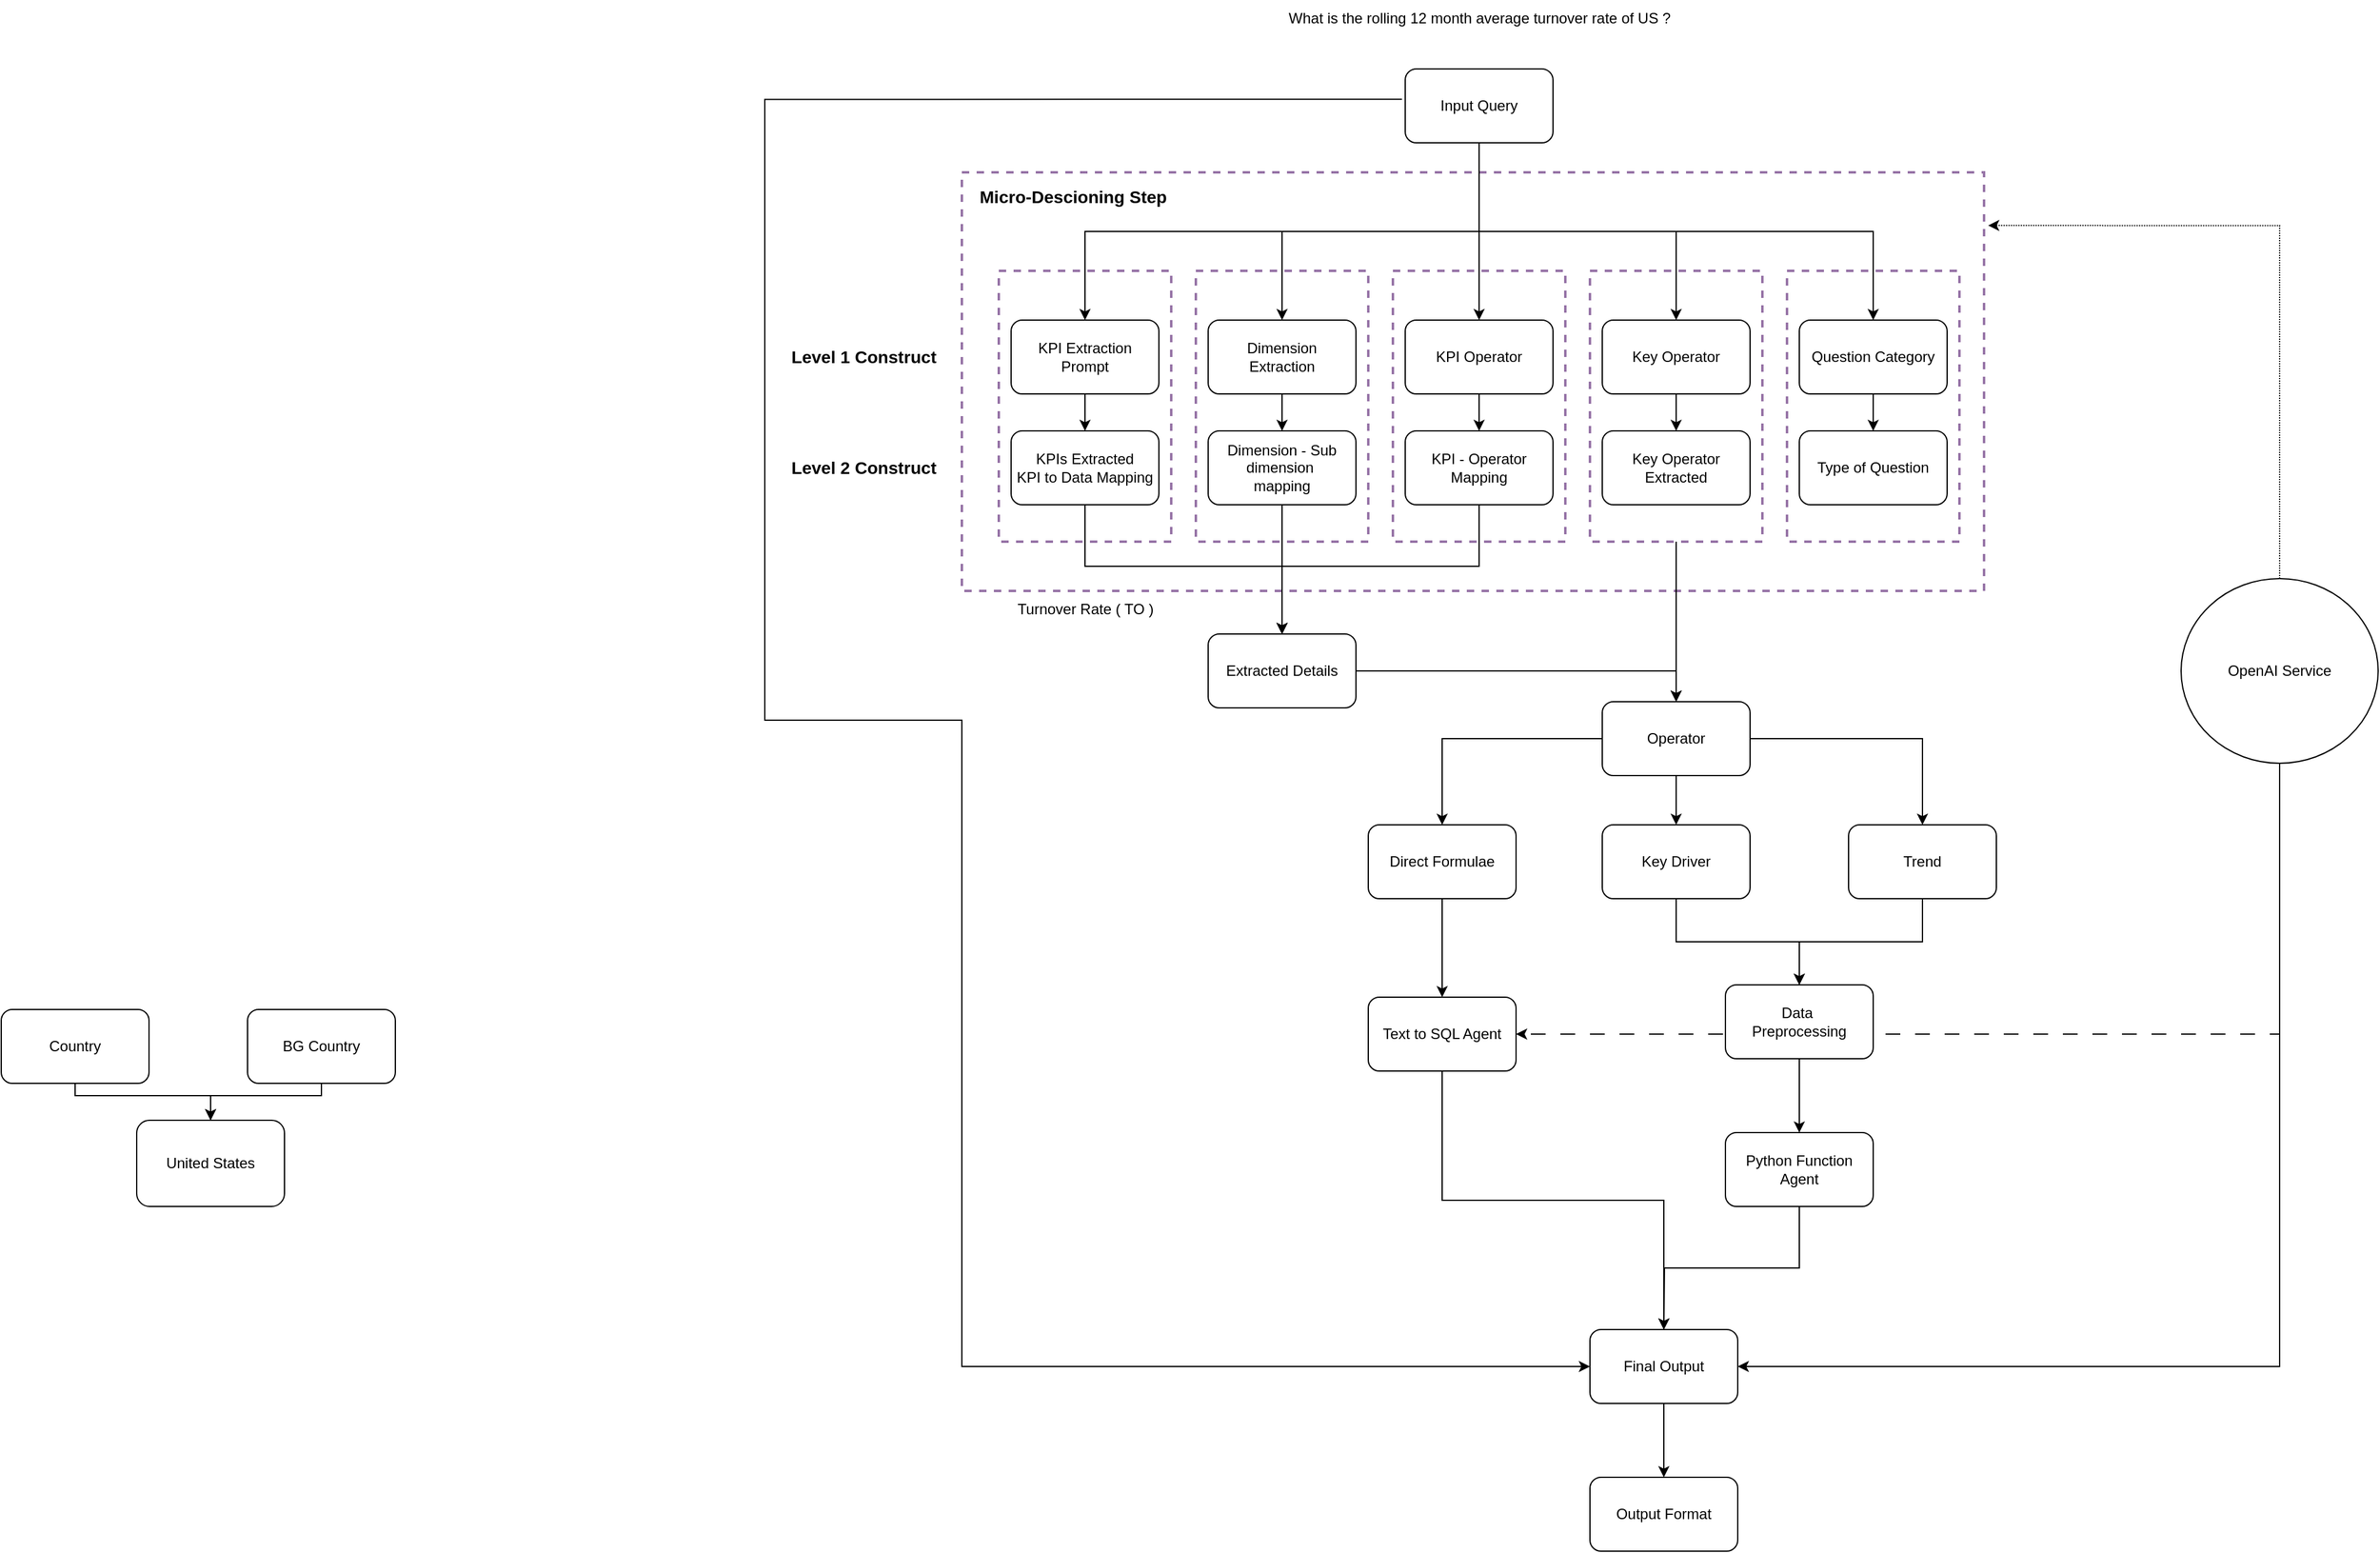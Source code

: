 <mxfile version="24.3.1" type="github" pages="5">
  <diagram name="Complete" id="VDmkInQgDxEiEUcJwZt0">
    <mxGraphModel dx="2261" dy="738" grid="1" gridSize="10" guides="1" tooltips="1" connect="1" arrows="1" fold="1" page="1" pageScale="1" pageWidth="827" pageHeight="1169" math="0" shadow="0">
      <root>
        <mxCell id="0" />
        <mxCell id="1" parent="0" />
        <mxCell id="pOMdyjoe9ijnXIdYbif0-2" value="" style="verticalLabelPosition=bottom;verticalAlign=top;html=1;shape=mxgraph.basic.rect;fillColor2=none;strokeWidth=2;size=20;indent=5;fillColor=none;strokeColor=#9673a6;dashed=1;perimeterSpacing=0;shadow=0;" parent="1" vertex="1">
          <mxGeometry y="140" width="830" height="340" as="geometry" />
        </mxCell>
        <mxCell id="pOMdyjoe9ijnXIdYbif0-1" style="edgeStyle=orthogonalEdgeStyle;rounded=0;orthogonalLoop=1;jettySize=auto;html=1;entryX=1;entryY=0.5;entryDx=0;entryDy=0;exitX=0.5;exitY=1;exitDx=0;exitDy=0;dashed=1;dashPattern=12 12;" parent="1" source="pOMdyjoe9ijnXIdYbif0-59" target="pOMdyjoe9ijnXIdYbif0-50" edge="1">
          <mxGeometry relative="1" as="geometry" />
        </mxCell>
        <UserObject label="" tooltip="KPI Extraction Microservice" id="pOMdyjoe9ijnXIdYbif0-3">
          <mxCell style="verticalLabelPosition=bottom;verticalAlign=top;html=1;shape=mxgraph.basic.rect;fillColor2=none;strokeWidth=2;size=20;indent=5;fillColor=none;strokeColor=#9673a6;dashed=1;perimeterSpacing=0;shadow=0;" parent="1" vertex="1">
            <mxGeometry x="30" y="220" width="140" height="220" as="geometry" />
          </mxCell>
        </UserObject>
        <mxCell id="pOMdyjoe9ijnXIdYbif0-4" value="" style="verticalLabelPosition=bottom;verticalAlign=top;html=1;shape=mxgraph.basic.rect;fillColor2=none;strokeWidth=2;size=20;indent=6.67;fillColor=none;strokeColor=#9673a6;dashed=1;perimeterSpacing=0;shadow=0;" parent="1" vertex="1">
          <mxGeometry x="190" y="220" width="140" height="220" as="geometry" />
        </mxCell>
        <mxCell id="pOMdyjoe9ijnXIdYbif0-5" value="" style="verticalLabelPosition=bottom;verticalAlign=top;html=1;shape=mxgraph.basic.rect;fillColor2=none;strokeWidth=2;size=20;indent=6.67;fillColor=none;strokeColor=#9673a6;dashed=1;perimeterSpacing=0;shadow=0;" parent="1" vertex="1">
          <mxGeometry x="350" y="220" width="140" height="220" as="geometry" />
        </mxCell>
        <mxCell id="pOMdyjoe9ijnXIdYbif0-6" value="" style="edgeStyle=orthogonalEdgeStyle;rounded=0;orthogonalLoop=1;jettySize=auto;html=1;entryX=0.5;entryY=0;entryDx=0;entryDy=0;" parent="1" source="pOMdyjoe9ijnXIdYbif0-7" target="pOMdyjoe9ijnXIdYbif0-40" edge="1">
          <mxGeometry relative="1" as="geometry">
            <mxPoint x="580" y="510" as="targetPoint" />
          </mxGeometry>
        </mxCell>
        <mxCell id="pOMdyjoe9ijnXIdYbif0-7" value="" style="verticalLabelPosition=bottom;verticalAlign=top;html=1;shape=mxgraph.basic.rect;fillColor2=none;strokeWidth=2;size=20;indent=6.67;fillColor=none;strokeColor=#9673a6;dashed=1;perimeterSpacing=0;shadow=0;" parent="1" vertex="1">
          <mxGeometry x="510" y="220" width="140" height="220" as="geometry" />
        </mxCell>
        <mxCell id="pOMdyjoe9ijnXIdYbif0-8" value="" style="verticalLabelPosition=bottom;verticalAlign=top;html=1;shape=mxgraph.basic.rect;fillColor2=none;strokeWidth=2;size=20;indent=6.67;fillColor=none;strokeColor=#9673a6;dashed=1;perimeterSpacing=0;shadow=0;" parent="1" vertex="1">
          <mxGeometry x="670" y="220" width="140" height="220" as="geometry" />
        </mxCell>
        <mxCell id="pOMdyjoe9ijnXIdYbif0-9" style="edgeStyle=orthogonalEdgeStyle;rounded=0;orthogonalLoop=1;jettySize=auto;html=1;exitX=0.5;exitY=1;exitDx=0;exitDy=0;entryX=0.5;entryY=0;entryDx=0;entryDy=0;strokeColor=default;shadow=0;strokeWidth=1;" parent="1" source="pOMdyjoe9ijnXIdYbif0-15" target="pOMdyjoe9ijnXIdYbif0-17" edge="1">
          <mxGeometry relative="1" as="geometry">
            <mxPoint x="420" y="180" as="sourcePoint" />
          </mxGeometry>
        </mxCell>
        <mxCell id="pOMdyjoe9ijnXIdYbif0-10" style="edgeStyle=orthogonalEdgeStyle;rounded=0;orthogonalLoop=1;jettySize=auto;html=1;exitX=0.5;exitY=1;exitDx=0;exitDy=0;entryX=0.5;entryY=0;entryDx=0;entryDy=0;strokeColor=default;shadow=0;strokeWidth=1;" parent="1" source="pOMdyjoe9ijnXIdYbif0-15" target="pOMdyjoe9ijnXIdYbif0-19" edge="1">
          <mxGeometry relative="1" as="geometry">
            <mxPoint x="420" y="180" as="sourcePoint" />
          </mxGeometry>
        </mxCell>
        <mxCell id="pOMdyjoe9ijnXIdYbif0-11" style="edgeStyle=orthogonalEdgeStyle;rounded=0;orthogonalLoop=1;jettySize=auto;html=1;exitX=0.5;exitY=1;exitDx=0;exitDy=0;entryX=0.5;entryY=0;entryDx=0;entryDy=0;strokeColor=default;shadow=0;strokeWidth=1;" parent="1" source="pOMdyjoe9ijnXIdYbif0-15" target="pOMdyjoe9ijnXIdYbif0-21" edge="1">
          <mxGeometry relative="1" as="geometry">
            <mxPoint x="420" y="180" as="sourcePoint" />
          </mxGeometry>
        </mxCell>
        <mxCell id="pOMdyjoe9ijnXIdYbif0-12" style="edgeStyle=orthogonalEdgeStyle;rounded=0;orthogonalLoop=1;jettySize=auto;html=1;exitX=0.5;exitY=1;exitDx=0;exitDy=0;entryX=0.5;entryY=0;entryDx=0;entryDy=0;strokeColor=default;shadow=0;strokeWidth=1;" parent="1" source="pOMdyjoe9ijnXIdYbif0-15" target="pOMdyjoe9ijnXIdYbif0-23" edge="1">
          <mxGeometry relative="1" as="geometry">
            <mxPoint x="420" y="180" as="sourcePoint" />
          </mxGeometry>
        </mxCell>
        <mxCell id="pOMdyjoe9ijnXIdYbif0-13" style="edgeStyle=orthogonalEdgeStyle;rounded=0;orthogonalLoop=1;jettySize=auto;html=1;exitX=0.5;exitY=1;exitDx=0;exitDy=0;entryX=0.5;entryY=0;entryDx=0;entryDy=0;strokeColor=default;shadow=0;strokeWidth=1;" parent="1" source="pOMdyjoe9ijnXIdYbif0-15" target="pOMdyjoe9ijnXIdYbif0-25" edge="1">
          <mxGeometry relative="1" as="geometry">
            <mxPoint x="420" y="180" as="sourcePoint" />
          </mxGeometry>
        </mxCell>
        <mxCell id="pOMdyjoe9ijnXIdYbif0-14" style="edgeStyle=orthogonalEdgeStyle;rounded=0;orthogonalLoop=1;jettySize=auto;html=1;entryX=0;entryY=0.5;entryDx=0;entryDy=0;exitX=-0.022;exitY=0.411;exitDx=0;exitDy=0;exitPerimeter=0;" parent="1" source="pOMdyjoe9ijnXIdYbif0-15" target="pOMdyjoe9ijnXIdYbif0-56" edge="1">
          <mxGeometry relative="1" as="geometry">
            <mxPoint x="330" y="65.003" as="sourcePoint" />
            <mxPoint x="480" y="1104.96" as="targetPoint" />
            <Array as="points">
              <mxPoint x="357" y="80" />
              <mxPoint x="-160" y="80" />
              <mxPoint x="-160" y="585" />
              <mxPoint y="585" />
              <mxPoint y="1110" />
            </Array>
          </mxGeometry>
        </mxCell>
        <mxCell id="pOMdyjoe9ijnXIdYbif0-15" value="Input Query" style="rounded=1;whiteSpace=wrap;html=1;strokeColor=default;shadow=0;strokeWidth=1;" parent="1" vertex="1">
          <mxGeometry x="360" y="56" width="120" height="60" as="geometry" />
        </mxCell>
        <mxCell id="pOMdyjoe9ijnXIdYbif0-16" style="edgeStyle=orthogonalEdgeStyle;rounded=0;orthogonalLoop=1;jettySize=auto;html=1;exitX=0.5;exitY=1;exitDx=0;exitDy=0;entryX=0.5;entryY=0;entryDx=0;entryDy=0;strokeColor=default;shadow=0;strokeWidth=1;" parent="1" source="pOMdyjoe9ijnXIdYbif0-17" target="pOMdyjoe9ijnXIdYbif0-27" edge="1">
          <mxGeometry relative="1" as="geometry" />
        </mxCell>
        <mxCell id="pOMdyjoe9ijnXIdYbif0-17" value="KPI Extraction Prompt" style="rounded=1;whiteSpace=wrap;html=1;strokeColor=default;shadow=0;strokeWidth=1;" parent="1" vertex="1">
          <mxGeometry x="40" y="260" width="120" height="60" as="geometry" />
        </mxCell>
        <mxCell id="pOMdyjoe9ijnXIdYbif0-18" value="" style="edgeStyle=orthogonalEdgeStyle;rounded=0;orthogonalLoop=1;jettySize=auto;html=1;strokeColor=default;shadow=0;strokeWidth=1;" parent="1" source="pOMdyjoe9ijnXIdYbif0-19" target="pOMdyjoe9ijnXIdYbif0-29" edge="1">
          <mxGeometry relative="1" as="geometry" />
        </mxCell>
        <mxCell id="pOMdyjoe9ijnXIdYbif0-19" value="Dimension&lt;br&gt;Extraction" style="rounded=1;whiteSpace=wrap;html=1;strokeColor=default;shadow=0;strokeWidth=1;" parent="1" vertex="1">
          <mxGeometry x="200" y="260" width="120" height="60" as="geometry" />
        </mxCell>
        <mxCell id="pOMdyjoe9ijnXIdYbif0-20" value="" style="edgeStyle=orthogonalEdgeStyle;rounded=0;orthogonalLoop=1;jettySize=auto;html=1;strokeColor=default;shadow=0;strokeWidth=1;" parent="1" source="pOMdyjoe9ijnXIdYbif0-21" target="pOMdyjoe9ijnXIdYbif0-31" edge="1">
          <mxGeometry relative="1" as="geometry" />
        </mxCell>
        <mxCell id="pOMdyjoe9ijnXIdYbif0-21" value="KPI Operator" style="rounded=1;whiteSpace=wrap;html=1;strokeColor=default;shadow=0;strokeWidth=1;" parent="1" vertex="1">
          <mxGeometry x="360" y="260" width="120" height="60" as="geometry" />
        </mxCell>
        <mxCell id="pOMdyjoe9ijnXIdYbif0-22" value="" style="edgeStyle=orthogonalEdgeStyle;rounded=0;orthogonalLoop=1;jettySize=auto;html=1;strokeColor=default;shadow=0;strokeWidth=1;" parent="1" source="pOMdyjoe9ijnXIdYbif0-23" target="pOMdyjoe9ijnXIdYbif0-32" edge="1">
          <mxGeometry relative="1" as="geometry" />
        </mxCell>
        <mxCell id="pOMdyjoe9ijnXIdYbif0-23" value="Key Operator" style="rounded=1;whiteSpace=wrap;html=1;strokeColor=default;shadow=0;strokeWidth=1;" parent="1" vertex="1">
          <mxGeometry x="520" y="260" width="120" height="60" as="geometry" />
        </mxCell>
        <mxCell id="pOMdyjoe9ijnXIdYbif0-24" value="" style="edgeStyle=orthogonalEdgeStyle;rounded=0;orthogonalLoop=1;jettySize=auto;html=1;strokeColor=default;shadow=0;strokeWidth=1;" parent="1" source="pOMdyjoe9ijnXIdYbif0-25" target="pOMdyjoe9ijnXIdYbif0-33" edge="1">
          <mxGeometry relative="1" as="geometry" />
        </mxCell>
        <mxCell id="pOMdyjoe9ijnXIdYbif0-25" value="Question Category" style="rounded=1;whiteSpace=wrap;html=1;strokeColor=default;shadow=0;strokeWidth=1;" parent="1" vertex="1">
          <mxGeometry x="680" y="260" width="120" height="60" as="geometry" />
        </mxCell>
        <mxCell id="pOMdyjoe9ijnXIdYbif0-26" style="edgeStyle=orthogonalEdgeStyle;rounded=0;orthogonalLoop=1;jettySize=auto;html=1;entryX=0.5;entryY=0;entryDx=0;entryDy=0;" parent="1" source="pOMdyjoe9ijnXIdYbif0-27" target="pOMdyjoe9ijnXIdYbif0-35" edge="1">
          <mxGeometry relative="1" as="geometry">
            <mxPoint x="160" y="540" as="targetPoint" />
            <Array as="points">
              <mxPoint x="100" y="460" />
              <mxPoint x="260" y="460" />
            </Array>
          </mxGeometry>
        </mxCell>
        <mxCell id="pOMdyjoe9ijnXIdYbif0-27" value="KPIs Extracted&lt;br&gt;KPI to Data Mapping" style="rounded=1;whiteSpace=wrap;html=1;strokeColor=default;shadow=0;strokeWidth=1;" parent="1" vertex="1">
          <mxGeometry x="40" y="350" width="120" height="60" as="geometry" />
        </mxCell>
        <mxCell id="pOMdyjoe9ijnXIdYbif0-28" style="edgeStyle=orthogonalEdgeStyle;rounded=0;orthogonalLoop=1;jettySize=auto;html=1;exitX=0.5;exitY=1;exitDx=0;exitDy=0;" parent="1" source="pOMdyjoe9ijnXIdYbif0-29" target="pOMdyjoe9ijnXIdYbif0-35" edge="1">
          <mxGeometry relative="1" as="geometry" />
        </mxCell>
        <mxCell id="pOMdyjoe9ijnXIdYbif0-29" value="Dimension - Sub dimension&amp;nbsp;&lt;div&gt;mapping&lt;/div&gt;" style="rounded=1;whiteSpace=wrap;html=1;strokeColor=default;shadow=0;strokeWidth=1;" parent="1" vertex="1">
          <mxGeometry x="200" y="350" width="120" height="60" as="geometry" />
        </mxCell>
        <mxCell id="pOMdyjoe9ijnXIdYbif0-30" style="edgeStyle=orthogonalEdgeStyle;rounded=0;orthogonalLoop=1;jettySize=auto;html=1;exitX=0.5;exitY=1;exitDx=0;exitDy=0;entryX=0.5;entryY=0;entryDx=0;entryDy=0;" parent="1" source="pOMdyjoe9ijnXIdYbif0-31" target="pOMdyjoe9ijnXIdYbif0-35" edge="1">
          <mxGeometry relative="1" as="geometry">
            <mxPoint x="250" y="570" as="targetPoint" />
            <Array as="points">
              <mxPoint x="420" y="460" />
              <mxPoint x="260" y="460" />
            </Array>
          </mxGeometry>
        </mxCell>
        <mxCell id="pOMdyjoe9ijnXIdYbif0-31" value="&lt;div&gt;KPI - Operator Mapping&lt;/div&gt;" style="rounded=1;whiteSpace=wrap;html=1;strokeColor=default;shadow=0;strokeWidth=1;" parent="1" vertex="1">
          <mxGeometry x="360" y="350" width="120" height="60" as="geometry" />
        </mxCell>
        <mxCell id="pOMdyjoe9ijnXIdYbif0-32" value="Key Operator Extracted" style="rounded=1;whiteSpace=wrap;html=1;strokeColor=default;shadow=0;strokeWidth=1;" parent="1" vertex="1">
          <mxGeometry x="520" y="350" width="120" height="60" as="geometry" />
        </mxCell>
        <mxCell id="pOMdyjoe9ijnXIdYbif0-33" value="Type of Question" style="rounded=1;whiteSpace=wrap;html=1;strokeColor=default;shadow=0;strokeWidth=1;" parent="1" vertex="1">
          <mxGeometry x="680" y="350" width="120" height="60" as="geometry" />
        </mxCell>
        <mxCell id="pOMdyjoe9ijnXIdYbif0-34" style="edgeStyle=orthogonalEdgeStyle;rounded=0;orthogonalLoop=1;jettySize=auto;html=1;entryX=0.5;entryY=0;entryDx=0;entryDy=0;" parent="1" source="pOMdyjoe9ijnXIdYbif0-35" target="pOMdyjoe9ijnXIdYbif0-40" edge="1">
          <mxGeometry relative="1" as="geometry" />
        </mxCell>
        <mxCell id="pOMdyjoe9ijnXIdYbif0-35" value="Extracted Details" style="rounded=1;whiteSpace=wrap;html=1;" parent="1" vertex="1">
          <mxGeometry x="200" y="515" width="120" height="60" as="geometry" />
        </mxCell>
        <mxCell id="pOMdyjoe9ijnXIdYbif0-36" value="&lt;h3&gt;Micro-Descioning Step&lt;/h3&gt;" style="text;html=1;align=center;verticalAlign=middle;resizable=0;points=[];autosize=1;strokeColor=none;fillColor=none;" parent="1" vertex="1">
          <mxGeometry y="130" width="180" height="60" as="geometry" />
        </mxCell>
        <mxCell id="pOMdyjoe9ijnXIdYbif0-37" value="&lt;h3&gt;Level 1 Construct&lt;/h3&gt;" style="text;html=1;align=center;verticalAlign=middle;resizable=0;points=[];autosize=1;strokeColor=none;fillColor=none;" parent="1" vertex="1">
          <mxGeometry x="-150" y="260" width="140" height="60" as="geometry" />
        </mxCell>
        <mxCell id="pOMdyjoe9ijnXIdYbif0-38" value="&lt;h3&gt;Level 2 Construct&lt;/h3&gt;" style="text;html=1;align=center;verticalAlign=middle;resizable=0;points=[];autosize=1;strokeColor=none;fillColor=none;" parent="1" vertex="1">
          <mxGeometry x="-150" y="350" width="140" height="60" as="geometry" />
        </mxCell>
        <mxCell id="pOMdyjoe9ijnXIdYbif0-39" style="edgeStyle=orthogonalEdgeStyle;rounded=0;orthogonalLoop=1;jettySize=auto;html=1;exitX=0.5;exitY=1;exitDx=0;exitDy=0;entryX=0.5;entryY=0;entryDx=0;entryDy=0;" parent="1" source="pOMdyjoe9ijnXIdYbif0-40" target="pOMdyjoe9ijnXIdYbif0-46" edge="1">
          <mxGeometry relative="1" as="geometry" />
        </mxCell>
        <mxCell id="pOMdyjoe9ijnXIdYbif0-40" value="&lt;div&gt;Operator&lt;/div&gt;" style="rounded=1;whiteSpace=wrap;html=1;" parent="1" vertex="1">
          <mxGeometry x="520" y="570" width="120" height="60" as="geometry" />
        </mxCell>
        <mxCell id="pOMdyjoe9ijnXIdYbif0-41" style="edgeStyle=orthogonalEdgeStyle;rounded=0;orthogonalLoop=1;jettySize=auto;html=1;entryX=0.5;entryY=0;entryDx=0;entryDy=0;exitX=0;exitY=0.5;exitDx=0;exitDy=0;" parent="1" source="pOMdyjoe9ijnXIdYbif0-40" target="pOMdyjoe9ijnXIdYbif0-44" edge="1">
          <mxGeometry relative="1" as="geometry">
            <mxPoint x="515" y="630" as="sourcePoint" />
          </mxGeometry>
        </mxCell>
        <mxCell id="pOMdyjoe9ijnXIdYbif0-42" style="edgeStyle=orthogonalEdgeStyle;rounded=0;orthogonalLoop=1;jettySize=auto;html=1;entryX=0.5;entryY=0;entryDx=0;entryDy=0;exitX=1;exitY=0.5;exitDx=0;exitDy=0;" parent="1" source="pOMdyjoe9ijnXIdYbif0-40" target="pOMdyjoe9ijnXIdYbif0-48" edge="1">
          <mxGeometry relative="1" as="geometry">
            <mxPoint x="520" y="580" as="sourcePoint" />
          </mxGeometry>
        </mxCell>
        <mxCell id="pOMdyjoe9ijnXIdYbif0-43" value="" style="edgeStyle=orthogonalEdgeStyle;rounded=0;orthogonalLoop=1;jettySize=auto;html=1;" parent="1" source="pOMdyjoe9ijnXIdYbif0-44" target="pOMdyjoe9ijnXIdYbif0-50" edge="1">
          <mxGeometry relative="1" as="geometry" />
        </mxCell>
        <mxCell id="pOMdyjoe9ijnXIdYbif0-44" value="Direct Formulae" style="rounded=1;whiteSpace=wrap;html=1;" parent="1" vertex="1">
          <mxGeometry x="330" y="670" width="120" height="60" as="geometry" />
        </mxCell>
        <mxCell id="pOMdyjoe9ijnXIdYbif0-45" value="" style="edgeStyle=orthogonalEdgeStyle;rounded=0;orthogonalLoop=1;jettySize=auto;html=1;" parent="1" source="pOMdyjoe9ijnXIdYbif0-46" target="pOMdyjoe9ijnXIdYbif0-52" edge="1">
          <mxGeometry relative="1" as="geometry" />
        </mxCell>
        <mxCell id="pOMdyjoe9ijnXIdYbif0-46" value="Key Driver" style="rounded=1;whiteSpace=wrap;html=1;" parent="1" vertex="1">
          <mxGeometry x="520" y="670" width="120" height="60" as="geometry" />
        </mxCell>
        <mxCell id="pOMdyjoe9ijnXIdYbif0-47" style="edgeStyle=orthogonalEdgeStyle;rounded=0;orthogonalLoop=1;jettySize=auto;html=1;entryX=0.5;entryY=0;entryDx=0;entryDy=0;" parent="1" source="pOMdyjoe9ijnXIdYbif0-48" target="pOMdyjoe9ijnXIdYbif0-52" edge="1">
          <mxGeometry relative="1" as="geometry" />
        </mxCell>
        <mxCell id="pOMdyjoe9ijnXIdYbif0-48" value="Trend" style="rounded=1;whiteSpace=wrap;html=1;" parent="1" vertex="1">
          <mxGeometry x="720" y="670" width="120" height="60" as="geometry" />
        </mxCell>
        <mxCell id="pOMdyjoe9ijnXIdYbif0-49" value="" style="edgeStyle=orthogonalEdgeStyle;rounded=0;orthogonalLoop=1;jettySize=auto;html=1;exitX=0.5;exitY=1;exitDx=0;exitDy=0;" parent="1" source="pOMdyjoe9ijnXIdYbif0-50" target="pOMdyjoe9ijnXIdYbif0-56" edge="1">
          <mxGeometry relative="1" as="geometry" />
        </mxCell>
        <mxCell id="pOMdyjoe9ijnXIdYbif0-50" value="Text to SQL Agent" style="rounded=1;whiteSpace=wrap;html=1;" parent="1" vertex="1">
          <mxGeometry x="330" y="810" width="120" height="60" as="geometry" />
        </mxCell>
        <mxCell id="pOMdyjoe9ijnXIdYbif0-51" value="" style="edgeStyle=orthogonalEdgeStyle;rounded=0;orthogonalLoop=1;jettySize=auto;html=1;" parent="1" source="pOMdyjoe9ijnXIdYbif0-52" target="pOMdyjoe9ijnXIdYbif0-54" edge="1">
          <mxGeometry relative="1" as="geometry" />
        </mxCell>
        <mxCell id="pOMdyjoe9ijnXIdYbif0-52" value="Data&amp;nbsp;&lt;div&gt;Preprocessing&lt;/div&gt;" style="rounded=1;whiteSpace=wrap;html=1;" parent="1" vertex="1">
          <mxGeometry x="620" y="800" width="120" height="60" as="geometry" />
        </mxCell>
        <mxCell id="pOMdyjoe9ijnXIdYbif0-53" style="edgeStyle=orthogonalEdgeStyle;rounded=0;orthogonalLoop=1;jettySize=auto;html=1;exitX=0.5;exitY=1;exitDx=0;exitDy=0;" parent="1" source="pOMdyjoe9ijnXIdYbif0-54" edge="1">
          <mxGeometry relative="1" as="geometry">
            <mxPoint x="570" y="1080" as="targetPoint" />
          </mxGeometry>
        </mxCell>
        <mxCell id="pOMdyjoe9ijnXIdYbif0-54" value="Python Function Agent" style="rounded=1;whiteSpace=wrap;html=1;" parent="1" vertex="1">
          <mxGeometry x="620" y="920" width="120" height="60" as="geometry" />
        </mxCell>
        <mxCell id="pOMdyjoe9ijnXIdYbif0-55" style="edgeStyle=orthogonalEdgeStyle;rounded=0;orthogonalLoop=1;jettySize=auto;html=1;exitX=0.5;exitY=1;exitDx=0;exitDy=0;entryX=0.5;entryY=0;entryDx=0;entryDy=0;" parent="1" source="pOMdyjoe9ijnXIdYbif0-56" target="pOMdyjoe9ijnXIdYbif0-57" edge="1">
          <mxGeometry relative="1" as="geometry" />
        </mxCell>
        <mxCell id="pOMdyjoe9ijnXIdYbif0-56" value="Final Output" style="rounded=1;whiteSpace=wrap;html=1;" parent="1" vertex="1">
          <mxGeometry x="510" y="1080" width="120" height="60" as="geometry" />
        </mxCell>
        <mxCell id="pOMdyjoe9ijnXIdYbif0-57" value="Output Format" style="rounded=1;whiteSpace=wrap;html=1;" parent="1" vertex="1">
          <mxGeometry x="510" y="1200" width="120" height="60" as="geometry" />
        </mxCell>
        <mxCell id="pOMdyjoe9ijnXIdYbif0-58" style="edgeStyle=orthogonalEdgeStyle;rounded=0;orthogonalLoop=1;jettySize=auto;html=1;exitX=0.5;exitY=1;exitDx=0;exitDy=0;entryX=1;entryY=0.5;entryDx=0;entryDy=0;" parent="1" source="pOMdyjoe9ijnXIdYbif0-59" target="pOMdyjoe9ijnXIdYbif0-56" edge="1">
          <mxGeometry relative="1" as="geometry" />
        </mxCell>
        <mxCell id="pOMdyjoe9ijnXIdYbif0-59" value="OpenAI Service" style="ellipse;whiteSpace=wrap;html=1;" parent="1" vertex="1">
          <mxGeometry x="990" y="470" width="160" height="150" as="geometry" />
        </mxCell>
        <mxCell id="pOMdyjoe9ijnXIdYbif0-60" style="edgeStyle=orthogonalEdgeStyle;rounded=0;orthogonalLoop=1;jettySize=auto;html=1;exitX=0.5;exitY=0;exitDx=0;exitDy=0;entryX=1.004;entryY=0.127;entryDx=0;entryDy=0;entryPerimeter=0;dashed=1;dashPattern=1 1;" parent="1" source="pOMdyjoe9ijnXIdYbif0-59" target="pOMdyjoe9ijnXIdYbif0-2" edge="1">
          <mxGeometry relative="1" as="geometry" />
        </mxCell>
        <mxCell id="pOMdyjoe9ijnXIdYbif0-71" value="What is the rolling 12 month average turnover rate of US ?" style="text;html=1;align=center;verticalAlign=middle;resizable=0;points=[];autosize=1;strokeColor=none;fillColor=none;" parent="1" vertex="1">
          <mxGeometry x="255" width="330" height="30" as="geometry" />
        </mxCell>
        <mxCell id="pOMdyjoe9ijnXIdYbif0-72" value="Turnover Rate ( TO )" style="text;html=1;align=center;verticalAlign=middle;resizable=0;points=[];autosize=1;strokeColor=none;fillColor=none;" parent="1" vertex="1">
          <mxGeometry x="35" y="480" width="130" height="30" as="geometry" />
        </mxCell>
        <mxCell id="IVOXBov6U1uUz7RGps8Z-1" style="edgeStyle=orthogonalEdgeStyle;rounded=0;orthogonalLoop=1;jettySize=auto;html=1;exitX=0.5;exitY=1;exitDx=0;exitDy=0;entryX=0.5;entryY=0;entryDx=0;entryDy=0;" parent="1" source="pOMdyjoe9ijnXIdYbif0-73" target="pOMdyjoe9ijnXIdYbif0-76" edge="1">
          <mxGeometry relative="1" as="geometry">
            <Array as="points">
              <mxPoint x="-720" y="890" />
              <mxPoint x="-610" y="890" />
            </Array>
          </mxGeometry>
        </mxCell>
        <mxCell id="pOMdyjoe9ijnXIdYbif0-73" value="Country" style="rounded=1;whiteSpace=wrap;html=1;strokeColor=default;shadow=0;strokeWidth=1;" parent="1" vertex="1">
          <mxGeometry x="-780" y="820" width="120" height="60" as="geometry" />
        </mxCell>
        <mxCell id="pOMdyjoe9ijnXIdYbif0-74" value="BG Country" style="rounded=1;whiteSpace=wrap;html=1;strokeColor=default;shadow=0;strokeWidth=1;" parent="1" vertex="1">
          <mxGeometry x="-580" y="820" width="120" height="60" as="geometry" />
        </mxCell>
        <mxCell id="pOMdyjoe9ijnXIdYbif0-75" style="edgeStyle=orthogonalEdgeStyle;rounded=0;orthogonalLoop=1;jettySize=auto;html=1;exitX=0.5;exitY=1;exitDx=0;exitDy=0;entryX=0.5;entryY=0;entryDx=0;entryDy=0;" parent="1" source="pOMdyjoe9ijnXIdYbif0-74" target="pOMdyjoe9ijnXIdYbif0-76" edge="1">
          <mxGeometry relative="1" as="geometry">
            <Array as="points">
              <mxPoint x="-520" y="890" />
              <mxPoint x="-610" y="890" />
            </Array>
          </mxGeometry>
        </mxCell>
        <mxCell id="pOMdyjoe9ijnXIdYbif0-76" value="United States" style="rounded=1;whiteSpace=wrap;html=1;strokeColor=default;shadow=0;strokeWidth=1;" parent="1" vertex="1">
          <mxGeometry x="-670" y="910" width="120" height="70" as="geometry" />
        </mxCell>
      </root>
    </mxGraphModel>
  </diagram>
  <diagram id="XYc0j-mCzIn56ThSKTvm" name="KPI Extraction">
    <mxGraphModel dx="2261" dy="738" grid="1" gridSize="10" guides="1" tooltips="1" connect="1" arrows="1" fold="1" page="1" pageScale="1" pageWidth="827" pageHeight="1169" math="0" shadow="0">
      <root>
        <mxCell id="0" />
        <mxCell id="1" parent="0" />
        <UserObject label="" tooltip="KPI Extraction Microservice" id="2SwSLH-dQ8hCMy-7tPOs-1">
          <mxCell style="verticalLabelPosition=bottom;verticalAlign=top;html=1;shape=mxgraph.basic.rect;fillColor2=none;strokeWidth=2;size=20;indent=5;fillColor=none;strokeColor=#9673a6;dashed=1;perimeterSpacing=0;shadow=0;" parent="1" vertex="1">
            <mxGeometry x="-340" y="320" width="140" height="220" as="geometry" />
          </mxCell>
        </UserObject>
        <mxCell id="2SwSLH-dQ8hCMy-7tPOs-2" style="edgeStyle=orthogonalEdgeStyle;rounded=0;orthogonalLoop=1;jettySize=auto;html=1;exitX=0.5;exitY=1;exitDx=0;exitDy=0;entryX=0.5;entryY=0;entryDx=0;entryDy=0;strokeColor=default;shadow=0;strokeWidth=1;" parent="1" source="2SwSLH-dQ8hCMy-7tPOs-3" target="2SwSLH-dQ8hCMy-7tPOs-4" edge="1">
          <mxGeometry relative="1" as="geometry" />
        </mxCell>
        <mxCell id="2SwSLH-dQ8hCMy-7tPOs-3" value="KPI Extraction Prompt" style="rounded=1;whiteSpace=wrap;html=1;strokeColor=default;shadow=0;strokeWidth=1;" parent="1" vertex="1">
          <mxGeometry x="-330" y="360" width="120" height="60" as="geometry" />
        </mxCell>
        <mxCell id="2SwSLH-dQ8hCMy-7tPOs-4" value="KPIs Extracted&lt;br&gt;KPI to Data Mapping" style="rounded=1;whiteSpace=wrap;html=1;strokeColor=default;shadow=0;strokeWidth=1;" parent="1" vertex="1">
          <mxGeometry x="-330" y="450" width="120" height="60" as="geometry" />
        </mxCell>
        <mxCell id="2SwSLH-dQ8hCMy-7tPOs-5" value="" style="edgeStyle=orthogonalEdgeStyle;rounded=0;orthogonalLoop=1;jettySize=auto;html=1;" parent="1" source="2SwSLH-dQ8hCMy-7tPOs-6" target="2SwSLH-dQ8hCMy-7tPOs-7" edge="1">
          <mxGeometry relative="1" as="geometry" />
        </mxCell>
        <mxCell id="2SwSLH-dQ8hCMy-7tPOs-6" value="Input" style="rounded=1;whiteSpace=wrap;html=1;strokeColor=default;shadow=0;strokeWidth=1;" parent="1" vertex="1">
          <mxGeometry x="-70" y="320" width="120" height="60" as="geometry" />
        </mxCell>
        <mxCell id="2SwSLH-dQ8hCMy-7tPOs-7" value="&lt;div&gt;KPI&lt;/div&gt;Prompt" style="rounded=1;whiteSpace=wrap;html=1;strokeColor=default;shadow=0;strokeWidth=1;" parent="1" vertex="1">
          <mxGeometry x="130" y="320" width="120" height="60" as="geometry" />
        </mxCell>
        <mxCell id="2SwSLH-dQ8hCMy-7tPOs-8" value="&lt;font style=&quot;font-size: 11px;&quot;&gt;Extract KPIS from&amp;nbsp;&lt;/font&gt;&lt;div style=&quot;font-size: 11px;&quot;&gt;&lt;font style=&quot;font-size: 11px;&quot;&gt;query = {query}&lt;/font&gt;&lt;/div&gt;&lt;div style=&quot;font-size: 11px;&quot;&gt;&lt;font style=&quot;font-size: 11px;&quot;&gt;&lt;br&gt;&lt;/font&gt;&lt;/div&gt;&lt;div style=&quot;font-size: 11px;&quot;&gt;&lt;font style=&quot;font-size: 11px;&quot;&gt;these are some possible options&lt;/font&gt;&lt;/div&gt;&lt;div style=&quot;font-size: 11px;&quot;&gt;&lt;font style=&quot;font-size: 11px;&quot;&gt;&lt;br&gt;&lt;/font&gt;&lt;/div&gt;&lt;div style=&quot;font-size: 11px;&quot;&gt;&lt;font style=&quot;font-size: 11px;&quot;&gt;KPI1 = definition&lt;/font&gt;&lt;/div&gt;&lt;div style=&quot;font-size: 11px;&quot;&gt;&lt;font style=&quot;font-size: 11px;&quot;&gt;KPI2 = definition&lt;br&gt;&lt;/font&gt;&lt;/div&gt;&lt;div style=&quot;font-size: 11px;&quot;&gt;&lt;font style=&quot;font-size: 11px;&quot;&gt;..&lt;/font&gt;&lt;/div&gt;&lt;div style=&quot;font-size: 11px;&quot;&gt;&lt;font style=&quot;font-size: 11px;&quot;&gt;..&lt;/font&gt;&lt;/div&gt;&lt;div style=&quot;font-size: 11px;&quot;&gt;&lt;font style=&quot;font-size: 11px;&quot;&gt;&lt;br&gt;&lt;/font&gt;&lt;/div&gt;&lt;div style=&quot;font-size: 11px;&quot;&gt;&lt;font style=&quot;font-size: 11px;&quot;&gt;Using the above information extraction KPIS from given query&lt;/font&gt;&lt;/div&gt;&lt;div style=&quot;font-size: 11px;&quot;&gt;&lt;font style=&quot;font-size: 11px;&quot;&gt;&lt;br&gt;&lt;/font&gt;&lt;/div&gt;&lt;div style=&quot;font-size: 11px;&quot;&gt;&lt;div&gt;&lt;font style=&quot;font-size: 11px;&quot;&gt;query = {query}&lt;/font&gt;&lt;/div&gt;&lt;div&gt;&lt;font style=&quot;font-size: 11px;&quot;&gt;Answer =&amp;nbsp;&lt;/font&gt;&lt;/div&gt;&lt;/div&gt;&lt;div style=&quot;font-size: 11px;&quot;&gt;&lt;font style=&quot;font-size: 11px;&quot;&gt;&lt;br&gt;&lt;/font&gt;&lt;/div&gt;&lt;div style=&quot;font-size: 11px;&quot;&gt;&lt;br&gt;&lt;/div&gt;" style="rounded=1;whiteSpace=wrap;html=1;strokeColor=default;shadow=0;strokeWidth=1;arcSize=2;" parent="1" vertex="1">
          <mxGeometry x="25" y="410" width="330" height="330" as="geometry" />
        </mxCell>
        <mxCell id="2SwSLH-dQ8hCMy-7tPOs-9" value="" style="edgeStyle=orthogonalEdgeStyle;rounded=0;orthogonalLoop=1;jettySize=auto;html=1;exitX=1;exitY=0.5;exitDx=0;exitDy=0;" parent="1" source="2SwSLH-dQ8hCMy-7tPOs-7" edge="1">
          <mxGeometry relative="1" as="geometry">
            <mxPoint x="275" y="350" as="sourcePoint" />
            <mxPoint x="340" y="350" as="targetPoint" />
          </mxGeometry>
        </mxCell>
        <mxCell id="2SwSLH-dQ8hCMy-7tPOs-10" value="Extracted KPI" style="rounded=1;whiteSpace=wrap;html=1;strokeColor=default;shadow=0;strokeWidth=1;" parent="1" vertex="1">
          <mxGeometry x="340" y="320" width="120" height="60" as="geometry" />
        </mxCell>
      </root>
    </mxGraphModel>
  </diagram>
  <diagram id="H3UFuTxDAMYkI0k6wtgH" name="Dimension Extraction">
    <mxGraphModel dx="2390" dy="1230" grid="1" gridSize="10" guides="1" tooltips="1" connect="1" arrows="1" fold="1" page="1" pageScale="1" pageWidth="827" pageHeight="1169" math="0" shadow="0">
      <root>
        <mxCell id="0" />
        <mxCell id="1" parent="0" />
        <mxCell id="0bnm-WWBfVlgTxz5dhvm-37" value="" style="rounded=0;whiteSpace=wrap;html=1;fillColor=none;" parent="1" vertex="1">
          <mxGeometry x="560" y="90" width="180" height="140" as="geometry" />
        </mxCell>
        <mxCell id="0bnm-WWBfVlgTxz5dhvm-4" value="" style="edgeStyle=orthogonalEdgeStyle;rounded=0;orthogonalLoop=1;jettySize=auto;html=1;" parent="1" source="0bnm-WWBfVlgTxz5dhvm-2" target="0bnm-WWBfVlgTxz5dhvm-3" edge="1">
          <mxGeometry relative="1" as="geometry" />
        </mxCell>
        <mxCell id="0bnm-WWBfVlgTxz5dhvm-2" value="User Input" style="ellipse;whiteSpace=wrap;html=1;aspect=fixed;" parent="1" vertex="1">
          <mxGeometry x="205" y="110" width="80" height="80" as="geometry" />
        </mxCell>
        <mxCell id="0bnm-WWBfVlgTxz5dhvm-28" value="" style="edgeStyle=orthogonalEdgeStyle;rounded=0;orthogonalLoop=1;jettySize=auto;html=1;" parent="1" source="0bnm-WWBfVlgTxz5dhvm-3" target="0bnm-WWBfVlgTxz5dhvm-27" edge="1">
          <mxGeometry relative="1" as="geometry" />
        </mxCell>
        <mxCell id="0bnm-WWBfVlgTxz5dhvm-3" value="Retrieve Examples from Vector Store" style="ellipse;whiteSpace=wrap;html=1;" parent="1" vertex="1">
          <mxGeometry x="170" y="290" width="150" height="150" as="geometry" />
        </mxCell>
        <mxCell id="0bnm-WWBfVlgTxz5dhvm-5" value="" style="sketch=0;shadow=0;dashed=0;html=1;strokeColor=none;fillColor=#505050;labelPosition=center;verticalLabelPosition=bottom;verticalAlign=top;outlineConnect=0;align=center;shape=mxgraph.office.databases.web_store;" parent="1" vertex="1">
          <mxGeometry x="600" y="110" width="110" height="110" as="geometry" />
        </mxCell>
        <mxCell id="0bnm-WWBfVlgTxz5dhvm-10" value="&lt;span style=&quot;color: rgb(0, 0, 0); font-family: Helvetica; font-size: 12px; font-style: normal; font-variant-ligatures: normal; font-variant-caps: normal; font-weight: 400; letter-spacing: normal; orphans: 2; text-align: center; text-indent: 0px; text-transform: none; widows: 2; word-spacing: 0px; -webkit-text-stroke-width: 0px; white-space: normal; background-color: rgb(251, 251, 251); text-decoration-thickness: initial; text-decoration-style: initial; text-decoration-color: initial; display: inline !important; float: none;&quot;&gt;Request and Retrieve&lt;/span&gt;" style="text;whiteSpace=wrap;html=1;" parent="1" vertex="1">
          <mxGeometry x="100" y="40" width="80" height="40" as="geometry" />
        </mxCell>
        <mxCell id="0bnm-WWBfVlgTxz5dhvm-11" value="Vector Examples" style="swimlane;fontStyle=0;childLayout=stackLayout;horizontal=1;startSize=30;horizontalStack=0;resizeParent=1;resizeParentMax=0;resizeLast=0;collapsible=1;marginBottom=0;whiteSpace=wrap;html=1;" parent="1" vertex="1">
          <mxGeometry x="380" y="240" width="570" height="210" as="geometry" />
        </mxCell>
        <mxCell id="0bnm-WWBfVlgTxz5dhvm-12" value="Generate Insights for Data &amp;amp; Analytics : {&#39;Function&#39;:&#39;Data &amp;amp; Analytics&#39;}" style="text;strokeColor=none;fillColor=none;align=left;verticalAlign=middle;spacingLeft=4;spacingRight=4;overflow=hidden;points=[[0,0.5],[1,0.5]];portConstraint=eastwest;rotatable=0;whiteSpace=wrap;html=1;" parent="0bnm-WWBfVlgTxz5dhvm-11" vertex="1">
          <mxGeometry y="30" width="570" height="30" as="geometry" />
        </mxCell>
        <mxCell id="0bnm-WWBfVlgTxz5dhvm-13" value="Generate Insights for employees working as Data Scientist. {&#39;Job_Profile&#39; ; &#39;Data Scientist }" style="text;strokeColor=none;fillColor=none;align=left;verticalAlign=middle;spacingLeft=4;spacingRight=4;overflow=hidden;points=[[0,0.5],[1,0.5]];portConstraint=eastwest;rotatable=0;whiteSpace=wrap;html=1;" parent="0bnm-WWBfVlgTxz5dhvm-11" vertex="1">
          <mxGeometry y="60" width="570" height="30" as="geometry" />
        </mxCell>
        <mxCell id="0bnm-WWBfVlgTxz5dhvm-15" value="Generate Insights for expert Data Scientist employees. {&#39;Job_Profile&#39;:&#39;Expert Data Scientist&#39;}" style="text;strokeColor=none;fillColor=none;align=left;verticalAlign=middle;spacingLeft=4;spacingRight=4;overflow=hidden;points=[[0,0.5],[1,0.5]];portConstraint=eastwest;rotatable=0;whiteSpace=wrap;html=1;" parent="0bnm-WWBfVlgTxz5dhvm-11" vertex="1">
          <mxGeometry y="90" width="570" height="30" as="geometry" />
        </mxCell>
        <mxCell id="0bnm-WWBfVlgTxz5dhvm-16" value="Generate Insights for Data Analytics &amp;amp; Insights employees. {&#39;Job_Family&#39; :&#39;Data Analytics &amp;amp; Insights&#39;}" style="text;strokeColor=none;fillColor=none;align=left;verticalAlign=middle;spacingLeft=4;spacingRight=4;overflow=hidden;points=[[0,0.5],[1,0.5]];portConstraint=eastwest;rotatable=0;whiteSpace=wrap;html=1;" parent="0bnm-WWBfVlgTxz5dhvm-11" vertex="1">
          <mxGeometry y="120" width="570" height="30" as="geometry" />
        </mxCell>
        <mxCell id="0bnm-WWBfVlgTxz5dhvm-17" value="Generate Insights for employees working as Data Science. {&#39;Job_Family&#39;:&#39;Data Science&#39;}" style="text;strokeColor=none;fillColor=none;align=left;verticalAlign=middle;spacingLeft=4;spacingRight=4;overflow=hidden;points=[[0,0.5],[1,0.5]];portConstraint=eastwest;rotatable=0;whiteSpace=wrap;html=1;" parent="0bnm-WWBfVlgTxz5dhvm-11" vertex="1">
          <mxGeometry y="150" width="570" height="30" as="geometry" />
        </mxCell>
        <mxCell id="0bnm-WWBfVlgTxz5dhvm-14" value="Generate Insights for Data Science employees. {&#39;Job_Family&#39;:&#39;Data Science&#39;}" style="text;strokeColor=none;fillColor=none;align=left;verticalAlign=middle;spacingLeft=4;spacingRight=4;overflow=hidden;points=[[0,0.5],[1,0.5]];portConstraint=eastwest;rotatable=0;whiteSpace=wrap;html=1;" parent="0bnm-WWBfVlgTxz5dhvm-11" vertex="1">
          <mxGeometry y="180" width="570" height="30" as="geometry" />
        </mxCell>
        <mxCell id="0bnm-WWBfVlgTxz5dhvm-33" value="" style="edgeStyle=orthogonalEdgeStyle;rounded=0;orthogonalLoop=1;jettySize=auto;html=1;" parent="1" source="0bnm-WWBfVlgTxz5dhvm-35" target="0bnm-WWBfVlgTxz5dhvm-32" edge="1">
          <mxGeometry relative="1" as="geometry" />
        </mxCell>
        <mxCell id="0bnm-WWBfVlgTxz5dhvm-27" value="Categories&lt;div&gt;Function : &#39;Data &amp;amp; Analytics&#39;&lt;/div&gt;&lt;div&gt;Job Profile: &#39;Data Scientist&#39;,&#39;Expert Data Scientist&#39;&#39;&lt;/div&gt;&lt;div&gt;Job Family: &#39;Data Science&#39;, &#39;Data Analytics &amp;amp; Insights&#39;&lt;/div&gt;" style="whiteSpace=wrap;html=1;" parent="1" vertex="1">
          <mxGeometry x="70" y="580" width="350" height="110" as="geometry" />
        </mxCell>
        <mxCell id="0bnm-WWBfVlgTxz5dhvm-45" value="" style="edgeStyle=orthogonalEdgeStyle;rounded=0;orthogonalLoop=1;jettySize=auto;html=1;" parent="1" source="0bnm-WWBfVlgTxz5dhvm-32" target="0bnm-WWBfVlgTxz5dhvm-44" edge="1">
          <mxGeometry relative="1" as="geometry" />
        </mxCell>
        <mxCell id="0bnm-WWBfVlgTxz5dhvm-32" value="&lt;p style=&quot;font-size: 11px;&quot; class=&quot;MsoNormal&quot;&gt;&lt;font style=&quot;font-size: 11px;&quot;&gt;Your task is to extract specific business information from an input query. This information includes business-level demographics, employee&amp;nbsp;demographics, and work-related details etc..&amp;nbsp;&lt;span style=&quot;background-color: initial;&quot;&gt;Please consider the following categories name, their &lt;/span&gt;&lt;span style=&quot;background-color: initial;&quot;&gt;respective description and their relevant values as a knowledge base for &lt;/span&gt;&lt;span style=&quot;background-color: initial;&quot;&gt;extraction:&lt;/span&gt;&lt;/font&gt;&lt;/p&gt;&lt;p style=&quot;font-size: 11px;&quot; class=&quot;MsoNormal&quot;&gt;&lt;font style=&quot;font-size: 11px;&quot;&gt;{categories}&lt;/font&gt;&lt;/p&gt;&lt;p style=&quot;font-size: 11px;&quot; class=&quot;MsoNormal&quot;&gt;&lt;font style=&quot;font-size: 11px;&quot;&gt;&amp;lt;instructions&amp;gt;&lt;/font&gt;&lt;/p&gt;&lt;font style=&quot;font-size: 11px;&quot;&gt;&lt;br&gt;&lt;/font&gt;&lt;p style=&quot;font-size: 11px;&quot; class=&quot;MsoNormal&quot;&gt;&lt;font style=&quot;font-size: 11px;&quot;&gt;To extract the required details, please follow these&lt;br&gt;instructions carefully:&lt;/font&gt;&lt;/p&gt;&lt;p style=&quot;font-size: 11px;&quot; class=&quot;MsoNormal&quot;&gt;&lt;font style=&quot;font-size: 11px;&quot;&gt;- Start by identifying the specific category name from the&lt;br&gt;options provided above.&lt;/font&gt;&lt;/p&gt;&lt;p style=&quot;font-size: 11px;&quot; class=&quot;MsoNormal&quot;&gt;&lt;font style=&quot;font-size: 11px;&quot;&gt;- Once you have identified the category, from given possible values, selct the one that seems most relevant. Do not change the value text.&lt;/font&gt;&lt;/p&gt;&lt;p style=&quot;font-size: 11px;&quot; class=&quot;MsoNormal&quot;&gt;&lt;font style=&quot;font-size: 11px;&quot;&gt;- It is very important to maintain the same/exact names for&amp;nbsp;the categories and values provided. Do not add any extra information or make any assumptions.&lt;/font&gt;&lt;/p&gt;&lt;p style=&quot;font-size: 11px;&quot; class=&quot;MsoNormal&quot;&gt;&lt;font style=&quot;font-size: 11px;&quot;&gt;- The final output should be in JSON format, with the&amp;nbsp;required information extracted. If no filters are extracted, simply return&lt;br&gt;&#39;{{&#39;None&#39;: &#39;None&#39;}}&#39;.&lt;/font&gt;&lt;/p&gt;&lt;p style=&quot;font-size: 11px;&quot; class=&quot;MsoNormal&quot;&gt;&lt;font style=&quot;font-size: 11px;&quot;&gt;- Below are some sample scenarios that provide a basic&amp;nbsp;understanding of how different categories and values can be captured from the&amp;nbsp;input. The final answer may contain a combination of multiple categories, which can be understood by analyzing multiple samples. Therefore, it is crucial to understand the requirements properly and provide an accurate answer.&lt;/font&gt;&lt;/p&gt;&lt;p style=&quot;font-size: 11px;&quot; class=&quot;MsoNormal&quot;&gt;&lt;font style=&quot;font-size: 11px;&quot;&gt;- Before providing the final answer, validate the details&amp;nbsp;that have been extracted.&lt;/font&gt;&lt;/p&gt;&lt;p style=&quot;font-size: 11px;&quot; class=&quot;MsoNormal&quot;&gt;&lt;font style=&quot;font-size: 11px;&quot;&gt;- User might input abbreviations, do replace them with actual&amp;nbsp;values as mentioned in above values.&lt;/font&gt;&lt;/p&gt;&lt;p style=&quot;font-size: 11px;&quot; class=&quot;MsoNormal&quot;&gt;&lt;font style=&quot;font-size: 11px;&quot;&gt;Please ensure that you follow these instructions precisely to extract the required information accurately.&amp;nbsp;&lt;/font&gt;&lt;/p&gt;&lt;p style=&quot;font-size: 11px;&quot; class=&quot;MsoNormal&quot;&gt;&lt;span style=&quot;background-color: initial;&quot;&gt;&lt;font style=&quot;font-size: 11px;&quot;&gt;&amp;lt;/instructions&amp;gt;&lt;/font&gt;&lt;/span&gt;&lt;/p&gt;&lt;p style=&quot;font-size: 11px;&quot; class=&quot;MsoNormal&quot;&gt;&lt;font style=&quot;font-size: 11px;&quot;&gt;&lt;br&gt;&lt;/font&gt;&lt;/p&gt;&lt;p style=&quot;font-size: 11px;&quot; class=&quot;MsoNormal&quot;&gt;&lt;font style=&quot;font-size: 11px;&quot;&gt;{examples}&lt;/font&gt;&lt;/p&gt;&lt;p style=&quot;font-size: 11px;&quot; class=&quot;MsoNormal&quot;&gt;&lt;font style=&quot;font-size: 11px;&quot;&gt;Query: {input};&lt;/font&gt;&lt;/p&gt;&lt;span style=&quot;font-family: Calibri, sans-serif; font-size: 11px;&quot;&gt;&lt;font style=&quot;font-size: 11px;&quot;&gt;Answer:&amp;nbsp;&lt;/font&gt;&lt;/span&gt;" style="whiteSpace=wrap;html=1;align=left;" parent="1" vertex="1">
          <mxGeometry x="770" y="490" width="980" height="520" as="geometry" />
        </mxCell>
        <mxCell id="0bnm-WWBfVlgTxz5dhvm-41" value="" style="endArrow=classic;startArrow=classic;html=1;rounded=0;exitX=0;exitY=0.5;exitDx=0;exitDy=0;entryX=0.5;entryY=0;entryDx=0;entryDy=0;edgeStyle=orthogonalEdgeStyle;" parent="1" source="0bnm-WWBfVlgTxz5dhvm-3" target="0bnm-WWBfVlgTxz5dhvm-37" edge="1">
          <mxGeometry width="50" height="50" relative="1" as="geometry">
            <mxPoint x="410" y="290" as="sourcePoint" />
            <mxPoint x="460" y="240" as="targetPoint" />
            <Array as="points">
              <mxPoint x="80" y="365" />
              <mxPoint x="80" y="40" />
              <mxPoint x="650" y="40" />
            </Array>
          </mxGeometry>
        </mxCell>
        <mxCell id="0bnm-WWBfVlgTxz5dhvm-43" style="edgeStyle=orthogonalEdgeStyle;rounded=0;orthogonalLoop=1;jettySize=auto;html=1;entryX=0;entryY=0.5;entryDx=0;entryDy=0;" parent="1" source="0bnm-WWBfVlgTxz5dhvm-42" target="0bnm-WWBfVlgTxz5dhvm-3" edge="1">
          <mxGeometry relative="1" as="geometry">
            <Array as="points">
              <mxPoint x="30" y="1085" />
              <mxPoint x="30" y="365" />
            </Array>
          </mxGeometry>
        </mxCell>
        <mxCell id="0bnm-WWBfVlgTxz5dhvm-46" style="edgeStyle=orthogonalEdgeStyle;rounded=0;orthogonalLoop=1;jettySize=auto;html=1;exitX=1;exitY=0.5;exitDx=0;exitDy=0;entryX=0;entryY=0.5;entryDx=0;entryDy=0;" parent="1" source="0bnm-WWBfVlgTxz5dhvm-42" target="0bnm-WWBfVlgTxz5dhvm-44" edge="1">
          <mxGeometry relative="1" as="geometry" />
        </mxCell>
        <mxCell id="0bnm-WWBfVlgTxz5dhvm-42" value="OpenAI Service" style="ellipse;whiteSpace=wrap;html=1;" parent="1" vertex="1">
          <mxGeometry x="160" y="1010" width="150" height="150" as="geometry" />
        </mxCell>
        <mxCell id="0bnm-WWBfVlgTxz5dhvm-44" value="&lt;p style=&quot;&quot; class=&quot;MsoNormal&quot;&gt;&lt;font style=&quot;font-size: 15px;&quot;&gt;Final Output&lt;/font&gt;&lt;/p&gt;" style="whiteSpace=wrap;html=1;align=center;" parent="1" vertex="1">
          <mxGeometry x="910" y="1120" width="300" height="90" as="geometry" />
        </mxCell>
        <mxCell id="qSXW0cZ4mItNUAgYcORs-1" value="" style="edgeStyle=orthogonalEdgeStyle;rounded=0;orthogonalLoop=1;jettySize=auto;html=1;" edge="1" parent="1" source="0bnm-WWBfVlgTxz5dhvm-27" target="0bnm-WWBfVlgTxz5dhvm-35">
          <mxGeometry relative="1" as="geometry">
            <mxPoint x="510" y="639" as="sourcePoint" />
            <mxPoint x="790" y="750" as="targetPoint" />
          </mxGeometry>
        </mxCell>
        <mxCell id="0bnm-WWBfVlgTxz5dhvm-35" value="&lt;span style=&quot;color: rgb(0, 0, 0); font-family: Helvetica; font-size: 12px; font-style: normal; font-variant-ligatures: normal; font-variant-caps: normal; font-weight: 400; letter-spacing: normal; orphans: 2; text-align: center; text-indent: 0px; text-transform: none; widows: 2; word-spacing: 0px; -webkit-text-stroke-width: 0px; white-space: normal; background-color: rgb(251, 251, 251); text-decoration-thickness: initial; text-decoration-style: initial; text-decoration-color: initial; display: inline !important; float: none;&quot;&gt;Prompt Creation&lt;/span&gt;" style="text;whiteSpace=wrap;html=1;" parent="1" vertex="1">
          <mxGeometry x="570" y="680" width="50" height="30" as="geometry" />
        </mxCell>
      </root>
    </mxGraphModel>
  </diagram>
  <diagram id="LTJZ62hpNSIfkiR6SkJi" name="KPI Operator">
    <mxGraphModel dx="1434" dy="738" grid="1" gridSize="10" guides="1" tooltips="1" connect="1" arrows="1" fold="1" page="1" pageScale="1" pageWidth="827" pageHeight="1169" math="0" shadow="0">
      <root>
        <mxCell id="0" />
        <mxCell id="1" parent="0" />
        <mxCell id="nuyvD0rmMs51-Muy1Lj1-5" value="" style="edgeStyle=orthogonalEdgeStyle;rounded=0;orthogonalLoop=1;jettySize=auto;html=1;" parent="1" source="nuyvD0rmMs51-Muy1Lj1-6" target="nuyvD0rmMs51-Muy1Lj1-7" edge="1">
          <mxGeometry relative="1" as="geometry" />
        </mxCell>
        <mxCell id="nuyvD0rmMs51-Muy1Lj1-6" value="Input" style="rounded=1;whiteSpace=wrap;html=1;strokeColor=default;shadow=0;strokeWidth=1;" parent="1" vertex="1">
          <mxGeometry x="210" y="90" width="120" height="60" as="geometry" />
        </mxCell>
        <mxCell id="nuyvD0rmMs51-Muy1Lj1-7" value="&lt;div&gt;KPI Operator&lt;/div&gt;Prompt" style="rounded=1;whiteSpace=wrap;html=1;strokeColor=default;shadow=0;strokeWidth=1;" parent="1" vertex="1">
          <mxGeometry x="410" y="90" width="120" height="60" as="geometry" />
        </mxCell>
        <mxCell id="nuyvD0rmMs51-Muy1Lj1-8" value="&lt;font style=&quot;font-size: 11px;&quot;&gt;Extract KPIS from&amp;nbsp;&lt;/font&gt;&lt;div style=&quot;font-size: 11px;&quot;&gt;&lt;font style=&quot;font-size: 11px;&quot;&gt;query = {query}&lt;/font&gt;&lt;/div&gt;&lt;div style=&quot;font-size: 11px;&quot;&gt;&lt;font style=&quot;font-size: 11px;&quot;&gt;&lt;br&gt;&lt;/font&gt;&lt;/div&gt;&lt;div style=&quot;font-size: 11px;&quot;&gt;&lt;font style=&quot;font-size: 11px;&quot;&gt;these are some possible options&lt;/font&gt;&lt;/div&gt;&lt;div style=&quot;font-size: 11px;&quot;&gt;&lt;font style=&quot;font-size: 11px;&quot;&gt;&lt;br&gt;&lt;/font&gt;&lt;/div&gt;&lt;div style=&quot;font-size: 11px;&quot;&gt;&lt;font style=&quot;font-size: 11px;&quot;&gt;KPI1 = definition&lt;/font&gt;&lt;/div&gt;&lt;div style=&quot;font-size: 11px;&quot;&gt;&lt;font style=&quot;font-size: 11px;&quot;&gt;KPI2 = definition&lt;br&gt;&lt;/font&gt;&lt;/div&gt;&lt;div style=&quot;font-size: 11px;&quot;&gt;&lt;font style=&quot;font-size: 11px;&quot;&gt;..&lt;/font&gt;&lt;/div&gt;&lt;div style=&quot;font-size: 11px;&quot;&gt;&lt;font style=&quot;font-size: 11px;&quot;&gt;..&lt;/font&gt;&lt;/div&gt;&lt;div style=&quot;font-size: 11px;&quot;&gt;&lt;font style=&quot;font-size: 11px;&quot;&gt;&lt;br&gt;&lt;/font&gt;&lt;/div&gt;&lt;div style=&quot;font-size: 11px;&quot;&gt;&lt;font style=&quot;font-size: 11px;&quot;&gt;Using the above information extraction KPIS from given query&lt;/font&gt;&lt;/div&gt;&lt;div style=&quot;font-size: 11px;&quot;&gt;&lt;font style=&quot;font-size: 11px;&quot;&gt;&lt;br&gt;&lt;/font&gt;&lt;/div&gt;&lt;div style=&quot;font-size: 11px;&quot;&gt;&lt;div&gt;&lt;font style=&quot;font-size: 11px;&quot;&gt;query = {query}&lt;/font&gt;&lt;/div&gt;&lt;div&gt;&lt;font style=&quot;font-size: 11px;&quot;&gt;Answer =&amp;nbsp;&lt;/font&gt;&lt;/div&gt;&lt;/div&gt;&lt;div style=&quot;font-size: 11px;&quot;&gt;&lt;font style=&quot;font-size: 11px;&quot;&gt;&lt;br&gt;&lt;/font&gt;&lt;/div&gt;&lt;div style=&quot;font-size: 11px;&quot;&gt;&lt;br&gt;&lt;/div&gt;" style="rounded=1;whiteSpace=wrap;html=1;strokeColor=default;shadow=0;strokeWidth=1;arcSize=2;" parent="1" vertex="1">
          <mxGeometry x="305" y="180" width="330" height="330" as="geometry" />
        </mxCell>
        <mxCell id="nuyvD0rmMs51-Muy1Lj1-9" value="" style="edgeStyle=orthogonalEdgeStyle;rounded=0;orthogonalLoop=1;jettySize=auto;html=1;exitX=1;exitY=0.5;exitDx=0;exitDy=0;" parent="1" source="nuyvD0rmMs51-Muy1Lj1-7" edge="1">
          <mxGeometry relative="1" as="geometry">
            <mxPoint x="555" y="120" as="sourcePoint" />
            <mxPoint x="620" y="120" as="targetPoint" />
          </mxGeometry>
        </mxCell>
        <mxCell id="nuyvD0rmMs51-Muy1Lj1-10" value="Extracted KPI operator" style="rounded=1;whiteSpace=wrap;html=1;strokeColor=default;shadow=0;strokeWidth=1;" parent="1" vertex="1">
          <mxGeometry x="620" y="90" width="120" height="60" as="geometry" />
        </mxCell>
        <mxCell id="i-C_yOvj4gCyyuj8smxj-1" value="" style="verticalLabelPosition=bottom;verticalAlign=top;html=1;shape=mxgraph.basic.rect;fillColor2=none;strokeWidth=2;size=20;indent=6.67;fillColor=none;strokeColor=#9673a6;dashed=1;perimeterSpacing=0;shadow=0;" parent="1" vertex="1">
          <mxGeometry x="50" y="190" width="140" height="220" as="geometry" />
        </mxCell>
        <mxCell id="i-C_yOvj4gCyyuj8smxj-4" value="" style="edgeStyle=orthogonalEdgeStyle;rounded=0;orthogonalLoop=1;jettySize=auto;html=1;" parent="1" source="i-C_yOvj4gCyyuj8smxj-2" target="i-C_yOvj4gCyyuj8smxj-3" edge="1">
          <mxGeometry relative="1" as="geometry" />
        </mxCell>
        <mxCell id="i-C_yOvj4gCyyuj8smxj-2" value="KPI Operator" style="rounded=1;whiteSpace=wrap;html=1;strokeColor=default;shadow=0;strokeWidth=1;" parent="1" vertex="1">
          <mxGeometry x="60" y="230" width="120" height="60" as="geometry" />
        </mxCell>
        <mxCell id="i-C_yOvj4gCyyuj8smxj-3" value="&lt;div&gt;KPI - Operator Mapping&lt;/div&gt;" style="rounded=1;whiteSpace=wrap;html=1;strokeColor=default;shadow=0;strokeWidth=1;" parent="1" vertex="1">
          <mxGeometry x="60" y="320" width="120" height="60" as="geometry" />
        </mxCell>
        <mxCell id="i-C_yOvj4gCyyuj8smxj-5" value="" style="edgeStyle=orthogonalEdgeStyle;rounded=0;orthogonalLoop=1;jettySize=auto;html=1;" parent="1" source="i-C_yOvj4gCyyuj8smxj-6" target="i-C_yOvj4gCyyuj8smxj-7" edge="1">
          <mxGeometry relative="1" as="geometry" />
        </mxCell>
        <mxCell id="i-C_yOvj4gCyyuj8smxj-6" value="What is the attrition rate of India ?" style="rounded=1;whiteSpace=wrap;html=1;strokeColor=default;shadow=0;strokeWidth=1;" parent="1" vertex="1">
          <mxGeometry x="180" y="556" width="120" height="60" as="geometry" />
        </mxCell>
        <mxCell id="i-C_yOvj4gCyyuj8smxj-7" value="&lt;div&gt;KPI Operator&lt;/div&gt;Prompt" style="rounded=1;whiteSpace=wrap;html=1;strokeColor=default;shadow=0;strokeWidth=1;" parent="1" vertex="1">
          <mxGeometry x="380" y="556" width="120" height="60" as="geometry" />
        </mxCell>
        <mxCell id="i-C_yOvj4gCyyuj8smxj-8" value="" style="edgeStyle=orthogonalEdgeStyle;rounded=0;orthogonalLoop=1;jettySize=auto;html=1;exitX=1;exitY=0.5;exitDx=0;exitDy=0;" parent="1" source="i-C_yOvj4gCyyuj8smxj-7" edge="1">
          <mxGeometry relative="1" as="geometry">
            <mxPoint x="525" y="586" as="sourcePoint" />
            <mxPoint x="590" y="586" as="targetPoint" />
          </mxGeometry>
        </mxCell>
        <mxCell id="i-C_yOvj4gCyyuj8smxj-9" value="{&lt;div&gt;&#39;Operator&#39;:&#39;Direct&#39;&lt;/div&gt;&lt;div&gt;}&lt;/div&gt;" style="rounded=1;whiteSpace=wrap;html=1;strokeColor=default;shadow=0;strokeWidth=1;" parent="1" vertex="1">
          <mxGeometry x="590" y="556" width="120" height="60" as="geometry" />
        </mxCell>
        <mxCell id="i-C_yOvj4gCyyuj8smxj-12" value="" style="edgeStyle=orthogonalEdgeStyle;rounded=0;orthogonalLoop=1;jettySize=auto;html=1;" parent="1" source="i-C_yOvj4gCyyuj8smxj-10" target="i-C_yOvj4gCyyuj8smxj-11" edge="1">
          <mxGeometry relative="1" as="geometry" />
        </mxCell>
        <mxCell id="i-C_yOvj4gCyyuj8smxj-16" style="edgeStyle=orthogonalEdgeStyle;rounded=0;orthogonalLoop=1;jettySize=auto;html=1;entryX=0.5;entryY=0;entryDx=0;entryDy=0;" parent="1" source="i-C_yOvj4gCyyuj8smxj-10" target="i-C_yOvj4gCyyuj8smxj-14" edge="1">
          <mxGeometry relative="1" as="geometry" />
        </mxCell>
        <mxCell id="i-C_yOvj4gCyyuj8smxj-18" style="edgeStyle=orthogonalEdgeStyle;rounded=0;orthogonalLoop=1;jettySize=auto;html=1;entryX=0.5;entryY=0;entryDx=0;entryDy=0;" parent="1" source="i-C_yOvj4gCyyuj8smxj-10" target="i-C_yOvj4gCyyuj8smxj-15" edge="1">
          <mxGeometry relative="1" as="geometry" />
        </mxCell>
        <mxCell id="i-C_yOvj4gCyyuj8smxj-21" style="edgeStyle=orthogonalEdgeStyle;rounded=0;orthogonalLoop=1;jettySize=auto;html=1;" parent="1" source="i-C_yOvj4gCyyuj8smxj-10" target="i-C_yOvj4gCyyuj8smxj-19" edge="1">
          <mxGeometry relative="1" as="geometry" />
        </mxCell>
        <mxCell id="i-C_yOvj4gCyyuj8smxj-10" value="Attrition Rate" style="ellipse;whiteSpace=wrap;html=1;" parent="1" vertex="1">
          <mxGeometry x="354" y="940" width="120" height="80" as="geometry" />
        </mxCell>
        <mxCell id="i-C_yOvj4gCyyuj8smxj-11" value="Rolling 12 months" style="ellipse;whiteSpace=wrap;html=1;" parent="1" vertex="1">
          <mxGeometry x="264" y="1080" width="120" height="80" as="geometry" />
        </mxCell>
        <mxCell id="i-C_yOvj4gCyyuj8smxj-14" value="Year to Date" style="ellipse;whiteSpace=wrap;html=1;" parent="1" vertex="1">
          <mxGeometry x="84" y="1080" width="120" height="80" as="geometry" />
        </mxCell>
        <mxCell id="i-C_yOvj4gCyyuj8smxj-15" value="Year over Year" style="ellipse;whiteSpace=wrap;html=1;" parent="1" vertex="1">
          <mxGeometry x="624" y="1080" width="120" height="80" as="geometry" />
        </mxCell>
        <mxCell id="i-C_yOvj4gCyyuj8smxj-19" value="Direct" style="ellipse;whiteSpace=wrap;html=1;" parent="1" vertex="1">
          <mxGeometry x="454" y="1080" width="120" height="80" as="geometry" />
        </mxCell>
        <mxCell id="i-C_yOvj4gCyyuj8smxj-22" value="" style="edgeStyle=orthogonalEdgeStyle;rounded=0;orthogonalLoop=1;jettySize=auto;html=1;" parent="1" source="i-C_yOvj4gCyyuj8smxj-23" target="i-C_yOvj4gCyyuj8smxj-24" edge="1">
          <mxGeometry relative="1" as="geometry" />
        </mxCell>
        <mxCell id="i-C_yOvj4gCyyuj8smxj-23" value="What is the attrition rate of India ?" style="rounded=1;whiteSpace=wrap;html=1;strokeColor=default;shadow=0;strokeWidth=1;" parent="1" vertex="1">
          <mxGeometry x="180" y="630" width="120" height="60" as="geometry" />
        </mxCell>
        <mxCell id="i-C_yOvj4gCyyuj8smxj-24" value="&lt;div&gt;KPI Operator&lt;/div&gt;Prompt" style="rounded=1;whiteSpace=wrap;html=1;strokeColor=default;shadow=0;strokeWidth=1;" parent="1" vertex="1">
          <mxGeometry x="380" y="630" width="120" height="60" as="geometry" />
        </mxCell>
        <mxCell id="i-C_yOvj4gCyyuj8smxj-25" value="" style="edgeStyle=orthogonalEdgeStyle;rounded=0;orthogonalLoop=1;jettySize=auto;html=1;exitX=1;exitY=0.5;exitDx=0;exitDy=0;" parent="1" source="i-C_yOvj4gCyyuj8smxj-24" edge="1">
          <mxGeometry relative="1" as="geometry">
            <mxPoint x="525" y="660" as="sourcePoint" />
            <mxPoint x="590" y="660" as="targetPoint" />
          </mxGeometry>
        </mxCell>
        <mxCell id="i-C_yOvj4gCyyuj8smxj-26" value="{&lt;div&gt;&#39;Operator&#39;:&#39;Direct&#39;&lt;/div&gt;&lt;div&gt;}&lt;/div&gt;" style="rounded=1;whiteSpace=wrap;html=1;strokeColor=default;shadow=0;strokeWidth=1;" parent="1" vertex="1">
          <mxGeometry x="590" y="630" width="120" height="60" as="geometry" />
        </mxCell>
        <mxCell id="i-C_yOvj4gCyyuj8smxj-27" value="" style="edgeStyle=orthogonalEdgeStyle;rounded=0;orthogonalLoop=1;jettySize=auto;html=1;" parent="1" source="i-C_yOvj4gCyyuj8smxj-28" target="i-C_yOvj4gCyyuj8smxj-29" edge="1">
          <mxGeometry relative="1" as="geometry" />
        </mxCell>
        <mxCell id="i-C_yOvj4gCyyuj8smxj-28" value="What is the attrition rate of India ?" style="rounded=1;whiteSpace=wrap;html=1;strokeColor=default;shadow=0;strokeWidth=1;" parent="1" vertex="1">
          <mxGeometry x="180" y="710" width="120" height="60" as="geometry" />
        </mxCell>
        <mxCell id="i-C_yOvj4gCyyuj8smxj-29" value="&lt;div&gt;KPI Operator&lt;/div&gt;Prompt" style="rounded=1;whiteSpace=wrap;html=1;strokeColor=default;shadow=0;strokeWidth=1;" parent="1" vertex="1">
          <mxGeometry x="380" y="710" width="120" height="60" as="geometry" />
        </mxCell>
        <mxCell id="i-C_yOvj4gCyyuj8smxj-30" value="" style="edgeStyle=orthogonalEdgeStyle;rounded=0;orthogonalLoop=1;jettySize=auto;html=1;exitX=1;exitY=0.5;exitDx=0;exitDy=0;" parent="1" source="i-C_yOvj4gCyyuj8smxj-29" edge="1">
          <mxGeometry relative="1" as="geometry">
            <mxPoint x="525" y="740" as="sourcePoint" />
            <mxPoint x="590" y="740" as="targetPoint" />
          </mxGeometry>
        </mxCell>
        <mxCell id="i-C_yOvj4gCyyuj8smxj-31" value="{&lt;div&gt;&#39;Operator&#39;:&#39;Direct&#39;&lt;/div&gt;&lt;div&gt;}&lt;/div&gt;" style="rounded=1;whiteSpace=wrap;html=1;strokeColor=default;shadow=0;strokeWidth=1;" parent="1" vertex="1">
          <mxGeometry x="590" y="710" width="120" height="60" as="geometry" />
        </mxCell>
      </root>
    </mxGraphModel>
  </diagram>
  <diagram id="ddKo0mSGo3aBZnwBZrFE" name="Chat Information flow">
    <mxGraphModel dx="1050" dy="522" grid="1" gridSize="10" guides="1" tooltips="1" connect="1" arrows="1" fold="1" page="1" pageScale="1" pageWidth="827" pageHeight="1169" math="0" shadow="0">
      <root>
        <mxCell id="0" />
        <mxCell id="1" parent="0" />
        <mxCell id="ZscNaypVVH65yBxdpkWd-4" value="" style="edgeStyle=orthogonalEdgeStyle;rounded=0;orthogonalLoop=1;jettySize=auto;html=1;" edge="1" parent="1" source="ZscNaypVVH65yBxdpkWd-1" target="ZscNaypVVH65yBxdpkWd-3">
          <mxGeometry relative="1" as="geometry" />
        </mxCell>
        <mxCell id="ZscNaypVVH65yBxdpkWd-1" value="Question" style="rounded=0;whiteSpace=wrap;html=1;" vertex="1" parent="1">
          <mxGeometry x="210" y="220" width="120" height="60" as="geometry" />
        </mxCell>
        <mxCell id="ZscNaypVVH65yBxdpkWd-14" style="edgeStyle=orthogonalEdgeStyle;rounded=0;orthogonalLoop=1;jettySize=auto;html=1;entryX=0;entryY=0.5;entryDx=0;entryDy=0;" edge="1" parent="1" source="ZscNaypVVH65yBxdpkWd-3" target="ZscNaypVVH65yBxdpkWd-8">
          <mxGeometry relative="1" as="geometry">
            <Array as="points">
              <mxPoint x="470" y="300" />
              <mxPoint x="190" y="300" />
              <mxPoint x="190" y="370" />
            </Array>
          </mxGeometry>
        </mxCell>
        <mxCell id="ZscNaypVVH65yBxdpkWd-17" value="" style="edgeStyle=orthogonalEdgeStyle;rounded=0;orthogonalLoop=1;jettySize=auto;html=1;" edge="1" parent="1" source="ZscNaypVVH65yBxdpkWd-3" target="ZscNaypVVH65yBxdpkWd-16">
          <mxGeometry relative="1" as="geometry" />
        </mxCell>
        <mxCell id="ZscNaypVVH65yBxdpkWd-3" value="Processing&lt;div&gt;Extracted information&lt;/div&gt;&lt;div&gt;context etc..&lt;/div&gt;" style="whiteSpace=wrap;html=1;rounded=0;" vertex="1" parent="1">
          <mxGeometry x="410" y="220" width="120" height="60" as="geometry" />
        </mxCell>
        <mxCell id="ZscNaypVVH65yBxdpkWd-7" value="" style="edgeStyle=orthogonalEdgeStyle;rounded=0;orthogonalLoop=1;jettySize=auto;html=1;" edge="1" source="ZscNaypVVH65yBxdpkWd-8" target="ZscNaypVVH65yBxdpkWd-9" parent="1">
          <mxGeometry relative="1" as="geometry" />
        </mxCell>
        <mxCell id="ZscNaypVVH65yBxdpkWd-24" style="edgeStyle=orthogonalEdgeStyle;rounded=0;orthogonalLoop=1;jettySize=auto;html=1;entryX=0.5;entryY=0;entryDx=0;entryDy=0;dashed=1;dashPattern=12 12;" edge="1" parent="1" source="ZscNaypVVH65yBxdpkWd-8" target="ZscNaypVVH65yBxdpkWd-18">
          <mxGeometry relative="1" as="geometry">
            <Array as="points">
              <mxPoint x="270" y="320" />
              <mxPoint x="670" y="320" />
            </Array>
          </mxGeometry>
        </mxCell>
        <mxCell id="ZscNaypVVH65yBxdpkWd-8" value="Question" style="rounded=0;whiteSpace=wrap;html=1;" vertex="1" parent="1">
          <mxGeometry x="210" y="340" width="120" height="60" as="geometry" />
        </mxCell>
        <mxCell id="ZscNaypVVH65yBxdpkWd-15" style="edgeStyle=orthogonalEdgeStyle;rounded=0;orthogonalLoop=1;jettySize=auto;html=1;entryX=0;entryY=0.5;entryDx=0;entryDy=0;" edge="1" parent="1" source="ZscNaypVVH65yBxdpkWd-9" target="ZscNaypVVH65yBxdpkWd-12">
          <mxGeometry relative="1" as="geometry">
            <Array as="points">
              <mxPoint x="470" y="430" />
              <mxPoint x="190" y="430" />
              <mxPoint x="190" y="510" />
            </Array>
          </mxGeometry>
        </mxCell>
        <mxCell id="ZscNaypVVH65yBxdpkWd-19" value="" style="edgeStyle=orthogonalEdgeStyle;rounded=0;orthogonalLoop=1;jettySize=auto;html=1;" edge="1" parent="1" source="ZscNaypVVH65yBxdpkWd-9" target="ZscNaypVVH65yBxdpkWd-18">
          <mxGeometry relative="1" as="geometry" />
        </mxCell>
        <mxCell id="ZscNaypVVH65yBxdpkWd-9" value="Processing" style="whiteSpace=wrap;html=1;rounded=0;" vertex="1" parent="1">
          <mxGeometry x="410" y="340" width="120" height="60" as="geometry" />
        </mxCell>
        <mxCell id="ZscNaypVVH65yBxdpkWd-11" value="" style="edgeStyle=orthogonalEdgeStyle;rounded=0;orthogonalLoop=1;jettySize=auto;html=1;" edge="1" source="ZscNaypVVH65yBxdpkWd-12" target="ZscNaypVVH65yBxdpkWd-13" parent="1">
          <mxGeometry relative="1" as="geometry" />
        </mxCell>
        <mxCell id="ZscNaypVVH65yBxdpkWd-12" value="Question" style="rounded=0;whiteSpace=wrap;html=1;" vertex="1" parent="1">
          <mxGeometry x="210" y="480" width="120" height="60" as="geometry" />
        </mxCell>
        <mxCell id="ZscNaypVVH65yBxdpkWd-21" value="" style="edgeStyle=orthogonalEdgeStyle;rounded=0;orthogonalLoop=1;jettySize=auto;html=1;" edge="1" parent="1" source="ZscNaypVVH65yBxdpkWd-13" target="ZscNaypVVH65yBxdpkWd-20">
          <mxGeometry relative="1" as="geometry" />
        </mxCell>
        <mxCell id="ZscNaypVVH65yBxdpkWd-13" value="Processing" style="whiteSpace=wrap;html=1;rounded=0;" vertex="1" parent="1">
          <mxGeometry x="410" y="480" width="120" height="60" as="geometry" />
        </mxCell>
        <mxCell id="ZscNaypVVH65yBxdpkWd-23" style="edgeStyle=orthogonalEdgeStyle;rounded=0;orthogonalLoop=1;jettySize=auto;html=1;entryX=0;entryY=0.5;entryDx=0;entryDy=0;" edge="1" parent="1" source="ZscNaypVVH65yBxdpkWd-16" target="ZscNaypVVH65yBxdpkWd-8">
          <mxGeometry relative="1" as="geometry">
            <Array as="points">
              <mxPoint x="670" y="300" />
              <mxPoint x="190" y="300" />
              <mxPoint x="190" y="370" />
            </Array>
          </mxGeometry>
        </mxCell>
        <mxCell id="ZscNaypVVH65yBxdpkWd-16" value="Answer" style="whiteSpace=wrap;html=1;rounded=0;" vertex="1" parent="1">
          <mxGeometry x="610" y="220" width="120" height="60" as="geometry" />
        </mxCell>
        <mxCell id="ZscNaypVVH65yBxdpkWd-22" style="edgeStyle=orthogonalEdgeStyle;rounded=0;orthogonalLoop=1;jettySize=auto;html=1;entryX=0;entryY=0.5;entryDx=0;entryDy=0;" edge="1" parent="1" source="ZscNaypVVH65yBxdpkWd-18" target="ZscNaypVVH65yBxdpkWd-12">
          <mxGeometry relative="1" as="geometry">
            <Array as="points">
              <mxPoint x="670" y="430" />
              <mxPoint x="190" y="430" />
              <mxPoint x="190" y="510" />
            </Array>
          </mxGeometry>
        </mxCell>
        <mxCell id="ZscNaypVVH65yBxdpkWd-18" value="Answer" style="whiteSpace=wrap;html=1;rounded=0;" vertex="1" parent="1">
          <mxGeometry x="610" y="340" width="120" height="60" as="geometry" />
        </mxCell>
        <mxCell id="ZscNaypVVH65yBxdpkWd-20" value="Answer" style="whiteSpace=wrap;html=1;rounded=0;" vertex="1" parent="1">
          <mxGeometry x="610" y="480" width="120" height="60" as="geometry" />
        </mxCell>
        <mxCell id="ZscNaypVVH65yBxdpkWd-25" style="edgeStyle=orthogonalEdgeStyle;rounded=0;orthogonalLoop=1;jettySize=auto;html=1;entryX=0.5;entryY=0;entryDx=0;entryDy=0;dashed=1;dashPattern=12 12;exitX=0.5;exitY=0;exitDx=0;exitDy=0;" edge="1" parent="1" source="ZscNaypVVH65yBxdpkWd-12" target="ZscNaypVVH65yBxdpkWd-20">
          <mxGeometry relative="1" as="geometry">
            <mxPoint x="260" y="470" as="sourcePoint" />
            <mxPoint x="660" y="470" as="targetPoint" />
            <Array as="points">
              <mxPoint x="270" y="460" />
              <mxPoint x="670" y="460" />
            </Array>
          </mxGeometry>
        </mxCell>
        <mxCell id="ZscNaypVVH65yBxdpkWd-26" value="1" style="ellipse;whiteSpace=wrap;html=1;aspect=fixed;strokeWidth=2;fontFamily=Tahoma;spacingBottom=4;spacingRight=2;strokeColor=#d3d3d3;" vertex="1" parent="1">
          <mxGeometry x="70" y="240" width="20" height="20" as="geometry" />
        </mxCell>
        <mxCell id="ZscNaypVVH65yBxdpkWd-27" value="2" style="ellipse;whiteSpace=wrap;html=1;aspect=fixed;strokeWidth=2;fontFamily=Tahoma;spacingBottom=4;spacingRight=2;strokeColor=#d3d3d3;" vertex="1" parent="1">
          <mxGeometry x="70" y="350" width="20" height="20" as="geometry" />
        </mxCell>
        <mxCell id="ZscNaypVVH65yBxdpkWd-28" value="3" style="ellipse;whiteSpace=wrap;html=1;aspect=fixed;strokeWidth=2;fontFamily=Tahoma;spacingBottom=4;spacingRight=2;strokeColor=#d3d3d3;" vertex="1" parent="1">
          <mxGeometry x="70" y="470" width="20" height="20" as="geometry" />
        </mxCell>
      </root>
    </mxGraphModel>
  </diagram>
</mxfile>
